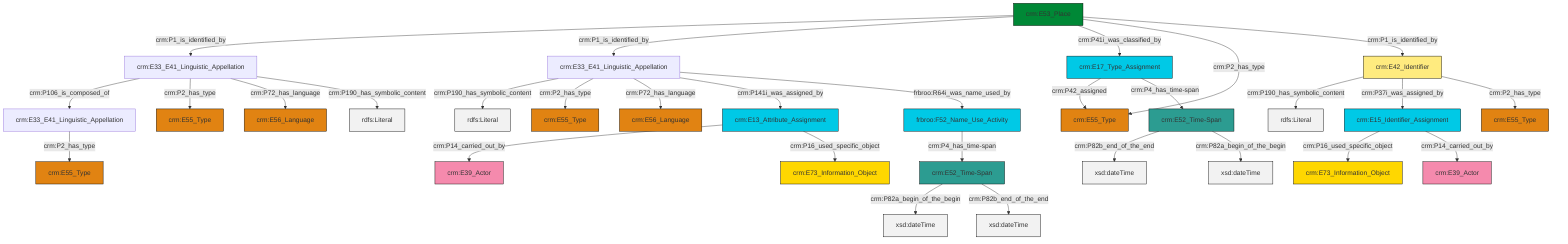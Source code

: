 graph TD
classDef Literal fill:#f2f2f2,stroke:#000000;
classDef CRM_Entity fill:#FFFFFF,stroke:#000000;
classDef Temporal_Entity fill:#00C9E6, stroke:#000000;
classDef Type fill:#E18312, stroke:#000000;
classDef Time-Span fill:#2C9C91, stroke:#000000;
classDef Appellation fill:#FFEB7F, stroke:#000000;
classDef Place fill:#008836, stroke:#000000;
classDef Persistent_Item fill:#B266B2, stroke:#000000;
classDef Conceptual_Object fill:#FFD700, stroke:#000000;
classDef Physical_Thing fill:#D2B48C, stroke:#000000;
classDef Actor fill:#f58aad, stroke:#000000;
classDef PC_Classes fill:#4ce600, stroke:#000000;
classDef Multi fill:#cccccc,stroke:#000000;

0["crm:E42_Identifier"]:::Appellation -->|crm:P190_has_symbolic_content| 1[rdfs:Literal]:::Literal
0["crm:E42_Identifier"]:::Appellation -->|crm:P37i_was_assigned_by| 4["crm:E15_Identifier_Assignment"]:::Temporal_Entity
5["crm:E33_E41_Linguistic_Appellation"]:::Default -->|crm:P106_is_composed_of| 6["crm:E33_E41_Linguistic_Appellation"]:::Default
5["crm:E33_E41_Linguistic_Appellation"]:::Default -->|crm:P2_has_type| 7["crm:E55_Type"]:::Type
10["crm:E53_Place"]:::Place -->|crm:P1_is_identified_by| 5["crm:E33_E41_Linguistic_Appellation"]:::Default
12["crm:E33_E41_Linguistic_Appellation"]:::Default -->|crm:P190_has_symbolic_content| 13[rdfs:Literal]:::Literal
12["crm:E33_E41_Linguistic_Appellation"]:::Default -->|crm:P2_has_type| 14["crm:E55_Type"]:::Type
2["crm:E52_Time-Span"]:::Time-Span -->|crm:P82a_begin_of_the_begin| 15[xsd:dateTime]:::Literal
5["crm:E33_E41_Linguistic_Appellation"]:::Default -->|crm:P72_has_language| 17["crm:E56_Language"]:::Type
10["crm:E53_Place"]:::Place -->|crm:P1_is_identified_by| 12["crm:E33_E41_Linguistic_Appellation"]:::Default
22["crm:E52_Time-Span"]:::Time-Span -->|crm:P82b_end_of_the_end| 23[xsd:dateTime]:::Literal
6["crm:E33_E41_Linguistic_Appellation"]:::Default -->|crm:P2_has_type| 24["crm:E55_Type"]:::Type
22["crm:E52_Time-Span"]:::Time-Span -->|crm:P82a_begin_of_the_begin| 28[xsd:dateTime]:::Literal
5["crm:E33_E41_Linguistic_Appellation"]:::Default -->|crm:P190_has_symbolic_content| 29[rdfs:Literal]:::Literal
30["crm:E13_Attribute_Assignment"]:::Temporal_Entity -->|crm:P14_carried_out_by| 26["crm:E39_Actor"]:::Actor
2["crm:E52_Time-Span"]:::Time-Span -->|crm:P82b_end_of_the_end| 35[xsd:dateTime]:::Literal
36["crm:E17_Type_Assignment"]:::Temporal_Entity -->|crm:P42_assigned| 8["crm:E55_Type"]:::Type
10["crm:E53_Place"]:::Place -->|crm:P41i_was_classified_by| 36["crm:E17_Type_Assignment"]:::Temporal_Entity
12["crm:E33_E41_Linguistic_Appellation"]:::Default -->|crm:P72_has_language| 31["crm:E56_Language"]:::Type
41["frbroo:F52_Name_Use_Activity"]:::Temporal_Entity -->|crm:P4_has_time-span| 2["crm:E52_Time-Span"]:::Time-Span
30["crm:E13_Attribute_Assignment"]:::Temporal_Entity -->|crm:P16_used_specific_object| 39["crm:E73_Information_Object"]:::Conceptual_Object
4["crm:E15_Identifier_Assignment"]:::Temporal_Entity -->|crm:P16_used_specific_object| 19["crm:E73_Information_Object"]:::Conceptual_Object
12["crm:E33_E41_Linguistic_Appellation"]:::Default -->|crm:P141i_was_assigned_by| 30["crm:E13_Attribute_Assignment"]:::Temporal_Entity
12["crm:E33_E41_Linguistic_Appellation"]:::Default -->|frbroo:R64i_was_name_used_by| 41["frbroo:F52_Name_Use_Activity"]:::Temporal_Entity
36["crm:E17_Type_Assignment"]:::Temporal_Entity -->|crm:P4_has_time-span| 22["crm:E52_Time-Span"]:::Time-Span
10["crm:E53_Place"]:::Place -->|crm:P2_has_type| 8["crm:E55_Type"]:::Type
4["crm:E15_Identifier_Assignment"]:::Temporal_Entity -->|crm:P14_carried_out_by| 48["crm:E39_Actor"]:::Actor
10["crm:E53_Place"]:::Place -->|crm:P1_is_identified_by| 0["crm:E42_Identifier"]:::Appellation
0["crm:E42_Identifier"]:::Appellation -->|crm:P2_has_type| 45["crm:E55_Type"]:::Type